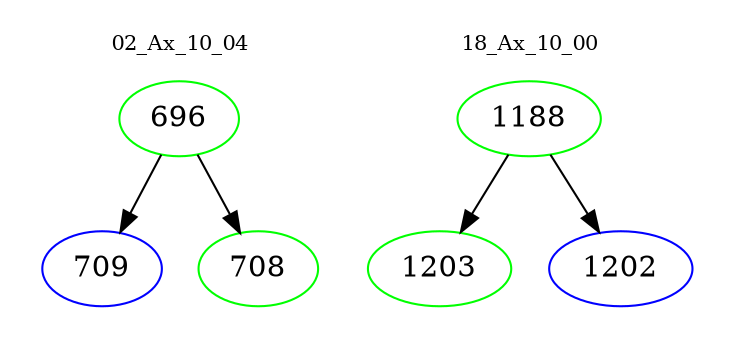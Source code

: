 digraph{
subgraph cluster_0 {
color = white
label = "02_Ax_10_04";
fontsize=10;
T0_696 [label="696", color="green"]
T0_696 -> T0_709 [color="black"]
T0_709 [label="709", color="blue"]
T0_696 -> T0_708 [color="black"]
T0_708 [label="708", color="green"]
}
subgraph cluster_1 {
color = white
label = "18_Ax_10_00";
fontsize=10;
T1_1188 [label="1188", color="green"]
T1_1188 -> T1_1203 [color="black"]
T1_1203 [label="1203", color="green"]
T1_1188 -> T1_1202 [color="black"]
T1_1202 [label="1202", color="blue"]
}
}
